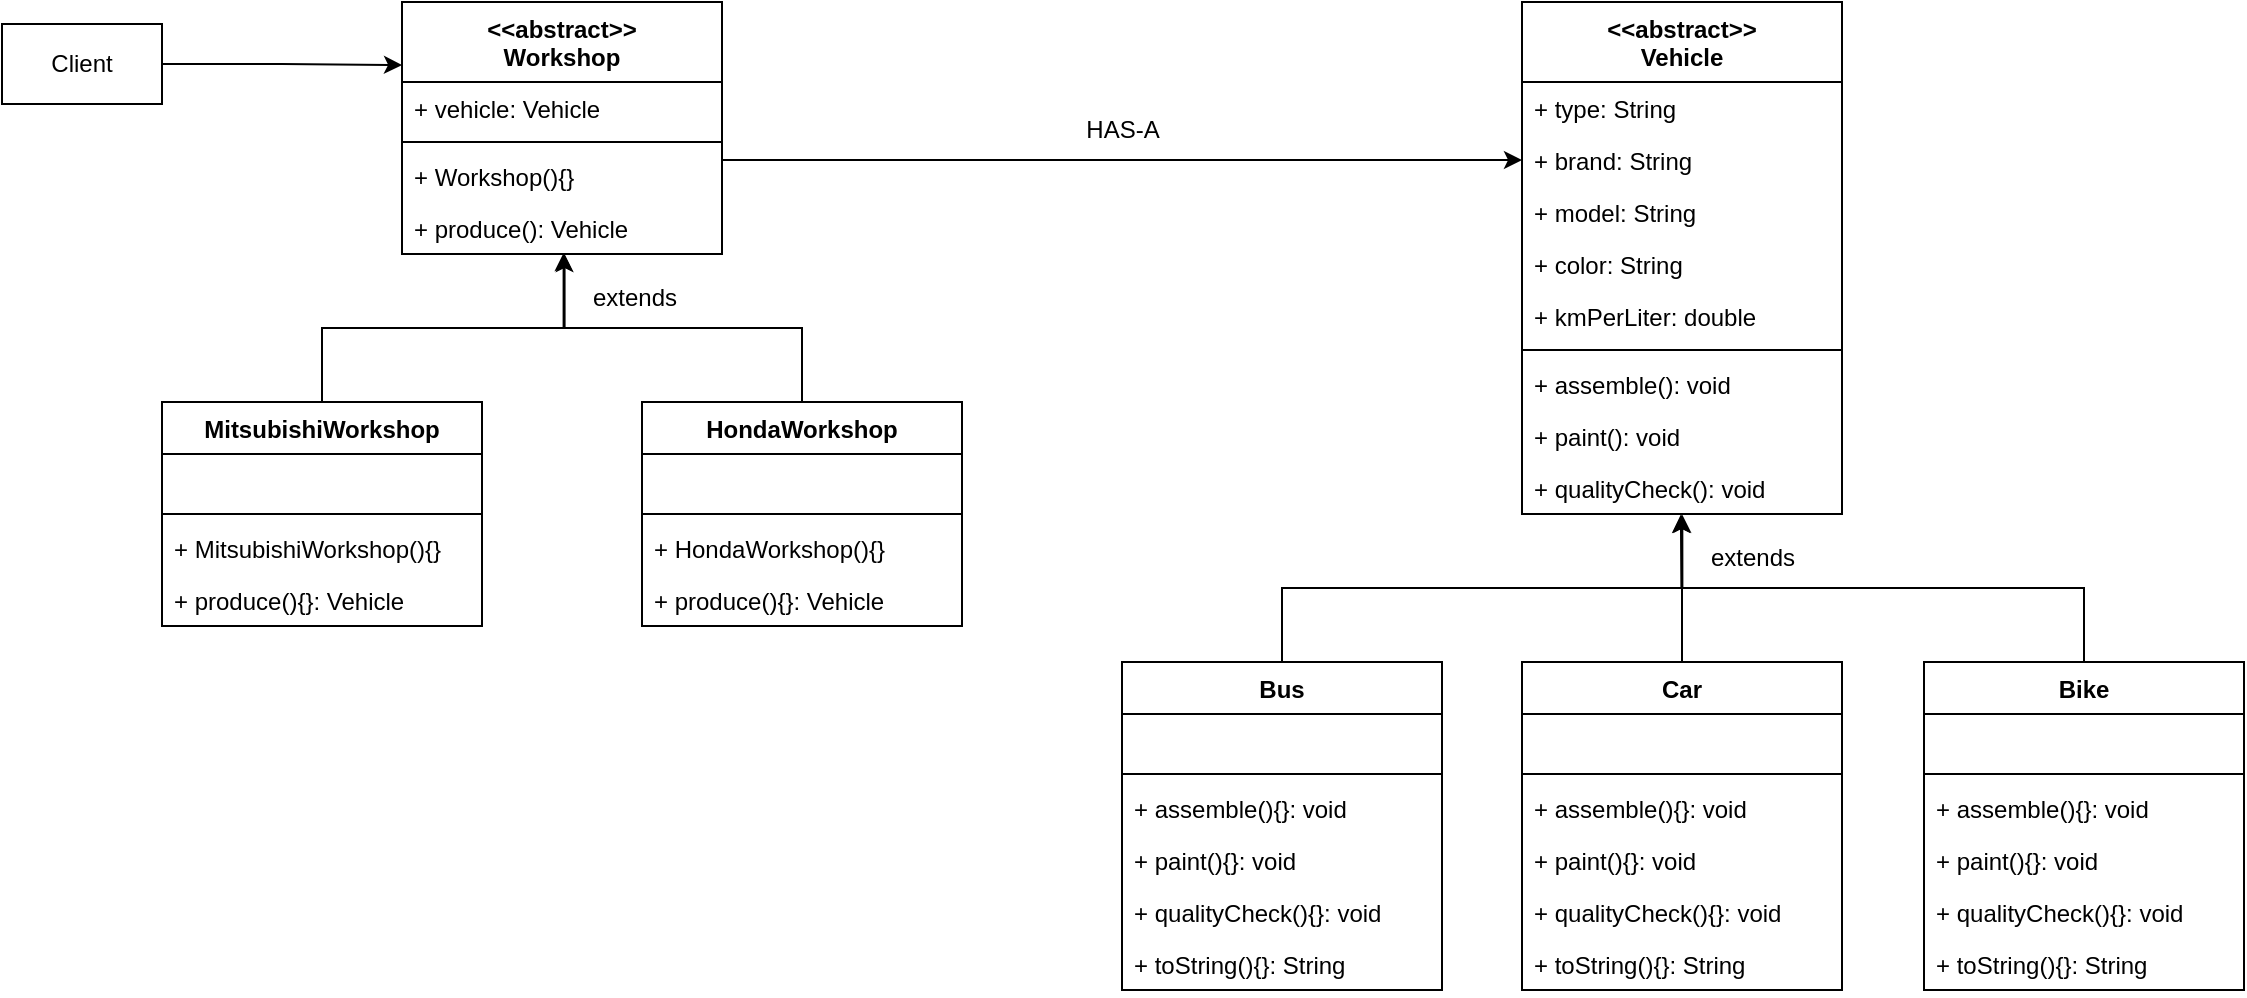 <mxfile version="20.3.0" type="device"><diagram id="hqfvsLocQo7YrHfavT2C" name="Page-1"><mxGraphModel dx="1298" dy="611" grid="1" gridSize="10" guides="1" tooltips="1" connect="1" arrows="1" fold="1" page="1" pageScale="1" pageWidth="827" pageHeight="1169" math="0" shadow="0"><root><mxCell id="0"/><mxCell id="1" parent="0"/><mxCell id="N0wEWyS2tn-5Ig8354my-1" value="&lt;&lt;abstract&gt;&gt;&#10;Vehicle" style="swimlane;fontStyle=1;align=center;verticalAlign=top;childLayout=stackLayout;horizontal=1;startSize=40;horizontalStack=0;resizeParent=1;resizeParentMax=0;resizeLast=0;collapsible=1;marginBottom=0;fillColor=none;" parent="1" vertex="1"><mxGeometry x="800" y="40" width="160" height="256" as="geometry"/></mxCell><mxCell id="N0wEWyS2tn-5Ig8354my-2" value="+ type: String" style="text;fillColor=none;align=left;verticalAlign=top;spacingLeft=4;spacingRight=4;overflow=hidden;rotatable=0;points=[[0,0.5],[1,0.5]];portConstraint=eastwest;" parent="N0wEWyS2tn-5Ig8354my-1" vertex="1"><mxGeometry y="40" width="160" height="26" as="geometry"/></mxCell><mxCell id="N0wEWyS2tn-5Ig8354my-5" value="+ brand: String" style="text;fillColor=none;align=left;verticalAlign=top;spacingLeft=4;spacingRight=4;overflow=hidden;rotatable=0;points=[[0,0.5],[1,0.5]];portConstraint=eastwest;" parent="N0wEWyS2tn-5Ig8354my-1" vertex="1"><mxGeometry y="66" width="160" height="26" as="geometry"/></mxCell><mxCell id="N0wEWyS2tn-5Ig8354my-7" value="+ model: String" style="text;fillColor=none;align=left;verticalAlign=top;spacingLeft=4;spacingRight=4;overflow=hidden;rotatable=0;points=[[0,0.5],[1,0.5]];portConstraint=eastwest;" parent="N0wEWyS2tn-5Ig8354my-1" vertex="1"><mxGeometry y="92" width="160" height="26" as="geometry"/></mxCell><mxCell id="N0wEWyS2tn-5Ig8354my-8" value="+ color: String" style="text;fillColor=none;align=left;verticalAlign=top;spacingLeft=4;spacingRight=4;overflow=hidden;rotatable=0;points=[[0,0.5],[1,0.5]];portConstraint=eastwest;" parent="N0wEWyS2tn-5Ig8354my-1" vertex="1"><mxGeometry y="118" width="160" height="26" as="geometry"/></mxCell><mxCell id="N0wEWyS2tn-5Ig8354my-6" value="+ kmPerLiter: double" style="text;fillColor=none;align=left;verticalAlign=top;spacingLeft=4;spacingRight=4;overflow=hidden;rotatable=0;points=[[0,0.5],[1,0.5]];portConstraint=eastwest;" parent="N0wEWyS2tn-5Ig8354my-1" vertex="1"><mxGeometry y="144" width="160" height="26" as="geometry"/></mxCell><mxCell id="N0wEWyS2tn-5Ig8354my-3" value="" style="line;strokeWidth=1;fillColor=none;align=left;verticalAlign=middle;spacingTop=-1;spacingLeft=3;spacingRight=3;rotatable=0;labelPosition=right;points=[];portConstraint=eastwest;" parent="N0wEWyS2tn-5Ig8354my-1" vertex="1"><mxGeometry y="170" width="160" height="8" as="geometry"/></mxCell><mxCell id="N0wEWyS2tn-5Ig8354my-4" value="+ assemble(): void" style="text;fillColor=none;align=left;verticalAlign=top;spacingLeft=4;spacingRight=4;overflow=hidden;rotatable=0;points=[[0,0.5],[1,0.5]];portConstraint=eastwest;" parent="N0wEWyS2tn-5Ig8354my-1" vertex="1"><mxGeometry y="178" width="160" height="26" as="geometry"/></mxCell><mxCell id="N0wEWyS2tn-5Ig8354my-9" value="+ paint(): void" style="text;fillColor=none;align=left;verticalAlign=top;spacingLeft=4;spacingRight=4;overflow=hidden;rotatable=0;points=[[0,0.5],[1,0.5]];portConstraint=eastwest;" parent="N0wEWyS2tn-5Ig8354my-1" vertex="1"><mxGeometry y="204" width="160" height="26" as="geometry"/></mxCell><mxCell id="N0wEWyS2tn-5Ig8354my-10" value="+ qualityCheck(): void" style="text;fillColor=none;align=left;verticalAlign=top;spacingLeft=4;spacingRight=4;overflow=hidden;rotatable=0;points=[[0,0.5],[1,0.5]];portConstraint=eastwest;" parent="N0wEWyS2tn-5Ig8354my-1" vertex="1"><mxGeometry y="230" width="160" height="26" as="geometry"/></mxCell><mxCell id="BtDDHZOlqkD-pYleMIIU-76" style="edgeStyle=orthogonalEdgeStyle;rounded=0;orthogonalLoop=1;jettySize=auto;html=1;entryX=0;entryY=0.5;entryDx=0;entryDy=0;fillColor=none;" parent="1" source="BtDDHZOlqkD-pYleMIIU-15" target="N0wEWyS2tn-5Ig8354my-5" edge="1"><mxGeometry relative="1" as="geometry"><Array as="points"><mxPoint x="530" y="119"/><mxPoint x="530" y="119"/></Array></mxGeometry></mxCell><mxCell id="BtDDHZOlqkD-pYleMIIU-15" value="&lt;&lt;abstract&gt;&gt;&#10;Workshop" style="swimlane;fontStyle=1;align=center;verticalAlign=top;childLayout=stackLayout;horizontal=1;startSize=40;horizontalStack=0;resizeParent=1;resizeParentMax=0;resizeLast=0;collapsible=1;marginBottom=0;fillColor=none;" parent="1" vertex="1"><mxGeometry x="240" y="40" width="160" height="126" as="geometry"/></mxCell><mxCell id="BtDDHZOlqkD-pYleMIIU-16" value="+ vehicle: Vehicle" style="text;fillColor=none;align=left;verticalAlign=top;spacingLeft=4;spacingRight=4;overflow=hidden;rotatable=0;points=[[0,0.5],[1,0.5]];portConstraint=eastwest;" parent="BtDDHZOlqkD-pYleMIIU-15" vertex="1"><mxGeometry y="40" width="160" height="26" as="geometry"/></mxCell><mxCell id="BtDDHZOlqkD-pYleMIIU-21" value="" style="line;strokeWidth=1;fillColor=none;align=left;verticalAlign=middle;spacingTop=-1;spacingLeft=3;spacingRight=3;rotatable=0;labelPosition=right;points=[];portConstraint=eastwest;" parent="BtDDHZOlqkD-pYleMIIU-15" vertex="1"><mxGeometry y="66" width="160" height="8" as="geometry"/></mxCell><mxCell id="BtDDHZOlqkD-pYleMIIU-22" value="+ Workshop(){}" style="text;fillColor=none;align=left;verticalAlign=top;spacingLeft=4;spacingRight=4;overflow=hidden;rotatable=0;points=[[0,0.5],[1,0.5]];portConstraint=eastwest;" parent="BtDDHZOlqkD-pYleMIIU-15" vertex="1"><mxGeometry y="74" width="160" height="26" as="geometry"/></mxCell><mxCell id="BtDDHZOlqkD-pYleMIIU-23" value="+ produce(): Vehicle" style="text;fillColor=none;align=left;verticalAlign=top;spacingLeft=4;spacingRight=4;overflow=hidden;rotatable=0;points=[[0,0.5],[1,0.5]];portConstraint=eastwest;" parent="BtDDHZOlqkD-pYleMIIU-15" vertex="1"><mxGeometry y="100" width="160" height="26" as="geometry"/></mxCell><mxCell id="BtDDHZOlqkD-pYleMIIU-61" style="edgeStyle=orthogonalEdgeStyle;rounded=0;orthogonalLoop=1;jettySize=auto;html=1;entryX=0.505;entryY=0.979;entryDx=0;entryDy=0;entryPerimeter=0;fillColor=none;" parent="1" source="BtDDHZOlqkD-pYleMIIU-25" target="BtDDHZOlqkD-pYleMIIU-23" edge="1"><mxGeometry relative="1" as="geometry"/></mxCell><mxCell id="BtDDHZOlqkD-pYleMIIU-25" value="MitsubishiWorkshop" style="swimlane;fontStyle=1;align=center;verticalAlign=top;childLayout=stackLayout;horizontal=1;startSize=26;horizontalStack=0;resizeParent=1;resizeParentMax=0;resizeLast=0;collapsible=1;marginBottom=0;fillColor=none;" parent="1" vertex="1"><mxGeometry x="120" y="240" width="160" height="112" as="geometry"/></mxCell><mxCell id="BtDDHZOlqkD-pYleMIIU-26" value=" " style="text;fillColor=none;align=left;verticalAlign=top;spacingLeft=4;spacingRight=4;overflow=hidden;rotatable=0;points=[[0,0.5],[1,0.5]];portConstraint=eastwest;" parent="BtDDHZOlqkD-pYleMIIU-25" vertex="1"><mxGeometry y="26" width="160" height="26" as="geometry"/></mxCell><mxCell id="BtDDHZOlqkD-pYleMIIU-27" value="" style="line;strokeWidth=1;fillColor=none;align=left;verticalAlign=middle;spacingTop=-1;spacingLeft=3;spacingRight=3;rotatable=0;labelPosition=right;points=[];portConstraint=eastwest;" parent="BtDDHZOlqkD-pYleMIIU-25" vertex="1"><mxGeometry y="52" width="160" height="8" as="geometry"/></mxCell><mxCell id="BtDDHZOlqkD-pYleMIIU-28" value="+ MitsubishiWorkshop(){}" style="text;fillColor=none;align=left;verticalAlign=top;spacingLeft=4;spacingRight=4;overflow=hidden;rotatable=0;points=[[0,0.5],[1,0.5]];portConstraint=eastwest;" parent="BtDDHZOlqkD-pYleMIIU-25" vertex="1"><mxGeometry y="60" width="160" height="26" as="geometry"/></mxCell><mxCell id="BtDDHZOlqkD-pYleMIIU-29" value="+ produce(){}: Vehicle" style="text;fillColor=none;align=left;verticalAlign=top;spacingLeft=4;spacingRight=4;overflow=hidden;rotatable=0;points=[[0,0.5],[1,0.5]];portConstraint=eastwest;" parent="BtDDHZOlqkD-pYleMIIU-25" vertex="1"><mxGeometry y="86" width="160" height="26" as="geometry"/></mxCell><mxCell id="BtDDHZOlqkD-pYleMIIU-64" style="edgeStyle=orthogonalEdgeStyle;rounded=0;orthogonalLoop=1;jettySize=auto;html=1;entryX=0.508;entryY=1;entryDx=0;entryDy=0;entryPerimeter=0;fillColor=none;" parent="1" source="BtDDHZOlqkD-pYleMIIU-35" target="BtDDHZOlqkD-pYleMIIU-23" edge="1"><mxGeometry relative="1" as="geometry"/></mxCell><mxCell id="BtDDHZOlqkD-pYleMIIU-35" value="HondaWorkshop" style="swimlane;fontStyle=1;align=center;verticalAlign=top;childLayout=stackLayout;horizontal=1;startSize=26;horizontalStack=0;resizeParent=1;resizeParentMax=0;resizeLast=0;collapsible=1;marginBottom=0;fillColor=none;" parent="1" vertex="1"><mxGeometry x="360" y="240" width="160" height="112" as="geometry"/></mxCell><mxCell id="BtDDHZOlqkD-pYleMIIU-36" value=" " style="text;fillColor=none;align=left;verticalAlign=top;spacingLeft=4;spacingRight=4;overflow=hidden;rotatable=0;points=[[0,0.5],[1,0.5]];portConstraint=eastwest;" parent="BtDDHZOlqkD-pYleMIIU-35" vertex="1"><mxGeometry y="26" width="160" height="26" as="geometry"/></mxCell><mxCell id="BtDDHZOlqkD-pYleMIIU-37" value="" style="line;strokeWidth=1;fillColor=none;align=left;verticalAlign=middle;spacingTop=-1;spacingLeft=3;spacingRight=3;rotatable=0;labelPosition=right;points=[];portConstraint=eastwest;" parent="BtDDHZOlqkD-pYleMIIU-35" vertex="1"><mxGeometry y="52" width="160" height="8" as="geometry"/></mxCell><mxCell id="BtDDHZOlqkD-pYleMIIU-38" value="+ HondaWorkshop(){}" style="text;fillColor=none;align=left;verticalAlign=top;spacingLeft=4;spacingRight=4;overflow=hidden;rotatable=0;points=[[0,0.5],[1,0.5]];portConstraint=eastwest;" parent="BtDDHZOlqkD-pYleMIIU-35" vertex="1"><mxGeometry y="60" width="160" height="26" as="geometry"/></mxCell><mxCell id="BtDDHZOlqkD-pYleMIIU-39" value="+ produce(){}: Vehicle" style="text;fillColor=none;align=left;verticalAlign=top;spacingLeft=4;spacingRight=4;overflow=hidden;rotatable=0;points=[[0,0.5],[1,0.5]];portConstraint=eastwest;" parent="BtDDHZOlqkD-pYleMIIU-35" vertex="1"><mxGeometry y="86" width="160" height="26" as="geometry"/></mxCell><mxCell id="BtDDHZOlqkD-pYleMIIU-83" style="edgeStyle=orthogonalEdgeStyle;rounded=0;orthogonalLoop=1;jettySize=auto;html=1;entryX=0.498;entryY=1.013;entryDx=0;entryDy=0;entryPerimeter=0;fillColor=none;" parent="1" source="BtDDHZOlqkD-pYleMIIU-40" target="N0wEWyS2tn-5Ig8354my-10" edge="1"><mxGeometry relative="1" as="geometry"/></mxCell><mxCell id="BtDDHZOlqkD-pYleMIIU-40" value="Bus" style="swimlane;fontStyle=1;align=center;verticalAlign=top;childLayout=stackLayout;horizontal=1;startSize=26;horizontalStack=0;resizeParent=1;resizeParentMax=0;resizeLast=0;collapsible=1;marginBottom=0;fillColor=none;" parent="1" vertex="1"><mxGeometry x="600" y="370" width="160" height="164" as="geometry"/></mxCell><mxCell id="BtDDHZOlqkD-pYleMIIU-41" value=" " style="text;fillColor=none;align=left;verticalAlign=top;spacingLeft=4;spacingRight=4;overflow=hidden;rotatable=0;points=[[0,0.5],[1,0.5]];portConstraint=eastwest;" parent="BtDDHZOlqkD-pYleMIIU-40" vertex="1"><mxGeometry y="26" width="160" height="26" as="geometry"/></mxCell><mxCell id="BtDDHZOlqkD-pYleMIIU-42" value="" style="line;strokeWidth=1;fillColor=none;align=left;verticalAlign=middle;spacingTop=-1;spacingLeft=3;spacingRight=3;rotatable=0;labelPosition=right;points=[];portConstraint=eastwest;" parent="BtDDHZOlqkD-pYleMIIU-40" vertex="1"><mxGeometry y="52" width="160" height="8" as="geometry"/></mxCell><mxCell id="BtDDHZOlqkD-pYleMIIU-43" value="+ assemble(){}: void" style="text;fillColor=none;align=left;verticalAlign=top;spacingLeft=4;spacingRight=4;overflow=hidden;rotatable=0;points=[[0,0.5],[1,0.5]];portConstraint=eastwest;" parent="BtDDHZOlqkD-pYleMIIU-40" vertex="1"><mxGeometry y="60" width="160" height="26" as="geometry"/></mxCell><mxCell id="BtDDHZOlqkD-pYleMIIU-44" value="+ paint(){}: void" style="text;fillColor=none;align=left;verticalAlign=top;spacingLeft=4;spacingRight=4;overflow=hidden;rotatable=0;points=[[0,0.5],[1,0.5]];portConstraint=eastwest;" parent="BtDDHZOlqkD-pYleMIIU-40" vertex="1"><mxGeometry y="86" width="160" height="26" as="geometry"/></mxCell><mxCell id="BtDDHZOlqkD-pYleMIIU-45" value="+ qualityCheck(){}: void" style="text;fillColor=none;align=left;verticalAlign=top;spacingLeft=4;spacingRight=4;overflow=hidden;rotatable=0;points=[[0,0.5],[1,0.5]];portConstraint=eastwest;" parent="BtDDHZOlqkD-pYleMIIU-40" vertex="1"><mxGeometry y="112" width="160" height="26" as="geometry"/></mxCell><mxCell id="BtDDHZOlqkD-pYleMIIU-46" value="+ toString(){}: String" style="text;fillColor=none;align=left;verticalAlign=top;spacingLeft=4;spacingRight=4;overflow=hidden;rotatable=0;points=[[0,0.5],[1,0.5]];portConstraint=eastwest;" parent="BtDDHZOlqkD-pYleMIIU-40" vertex="1"><mxGeometry y="138" width="160" height="26" as="geometry"/></mxCell><mxCell id="BtDDHZOlqkD-pYleMIIU-84" style="edgeStyle=orthogonalEdgeStyle;rounded=0;orthogonalLoop=1;jettySize=auto;html=1;entryX=0.496;entryY=1.013;entryDx=0;entryDy=0;entryPerimeter=0;fillColor=none;" parent="1" source="BtDDHZOlqkD-pYleMIIU-47" target="N0wEWyS2tn-5Ig8354my-10" edge="1"><mxGeometry relative="1" as="geometry"/></mxCell><mxCell id="BtDDHZOlqkD-pYleMIIU-47" value="Car" style="swimlane;fontStyle=1;align=center;verticalAlign=top;childLayout=stackLayout;horizontal=1;startSize=26;horizontalStack=0;resizeParent=1;resizeParentMax=0;resizeLast=0;collapsible=1;marginBottom=0;fillColor=none;" parent="1" vertex="1"><mxGeometry x="800" y="370" width="160" height="164" as="geometry"/></mxCell><mxCell id="BtDDHZOlqkD-pYleMIIU-48" value=" " style="text;fillColor=none;align=left;verticalAlign=top;spacingLeft=4;spacingRight=4;overflow=hidden;rotatable=0;points=[[0,0.5],[1,0.5]];portConstraint=eastwest;" parent="BtDDHZOlqkD-pYleMIIU-47" vertex="1"><mxGeometry y="26" width="160" height="26" as="geometry"/></mxCell><mxCell id="BtDDHZOlqkD-pYleMIIU-49" value="" style="line;strokeWidth=1;fillColor=none;align=left;verticalAlign=middle;spacingTop=-1;spacingLeft=3;spacingRight=3;rotatable=0;labelPosition=right;points=[];portConstraint=eastwest;" parent="BtDDHZOlqkD-pYleMIIU-47" vertex="1"><mxGeometry y="52" width="160" height="8" as="geometry"/></mxCell><mxCell id="BtDDHZOlqkD-pYleMIIU-50" value="+ assemble(){}: void" style="text;fillColor=none;align=left;verticalAlign=top;spacingLeft=4;spacingRight=4;overflow=hidden;rotatable=0;points=[[0,0.5],[1,0.5]];portConstraint=eastwest;" parent="BtDDHZOlqkD-pYleMIIU-47" vertex="1"><mxGeometry y="60" width="160" height="26" as="geometry"/></mxCell><mxCell id="BtDDHZOlqkD-pYleMIIU-51" value="+ paint(){}: void" style="text;fillColor=none;align=left;verticalAlign=top;spacingLeft=4;spacingRight=4;overflow=hidden;rotatable=0;points=[[0,0.5],[1,0.5]];portConstraint=eastwest;" parent="BtDDHZOlqkD-pYleMIIU-47" vertex="1"><mxGeometry y="86" width="160" height="26" as="geometry"/></mxCell><mxCell id="BtDDHZOlqkD-pYleMIIU-52" value="+ qualityCheck(){}: void" style="text;fillColor=none;align=left;verticalAlign=top;spacingLeft=4;spacingRight=4;overflow=hidden;rotatable=0;points=[[0,0.5],[1,0.5]];portConstraint=eastwest;" parent="BtDDHZOlqkD-pYleMIIU-47" vertex="1"><mxGeometry y="112" width="160" height="26" as="geometry"/></mxCell><mxCell id="BtDDHZOlqkD-pYleMIIU-53" value="+ toString(){}: String" style="text;fillColor=none;align=left;verticalAlign=top;spacingLeft=4;spacingRight=4;overflow=hidden;rotatable=0;points=[[0,0.5],[1,0.5]];portConstraint=eastwest;" parent="BtDDHZOlqkD-pYleMIIU-47" vertex="1"><mxGeometry y="138" width="160" height="26" as="geometry"/></mxCell><mxCell id="BtDDHZOlqkD-pYleMIIU-91" style="edgeStyle=orthogonalEdgeStyle;rounded=0;orthogonalLoop=1;jettySize=auto;html=1;entryX=0.501;entryY=1.013;entryDx=0;entryDy=0;entryPerimeter=0;fillColor=none;" parent="1" source="BtDDHZOlqkD-pYleMIIU-54" target="N0wEWyS2tn-5Ig8354my-10" edge="1"><mxGeometry relative="1" as="geometry"/></mxCell><mxCell id="BtDDHZOlqkD-pYleMIIU-54" value="Bike" style="swimlane;fontStyle=1;align=center;verticalAlign=top;childLayout=stackLayout;horizontal=1;startSize=26;horizontalStack=0;resizeParent=1;resizeParentMax=0;resizeLast=0;collapsible=1;marginBottom=0;fillColor=none;" parent="1" vertex="1"><mxGeometry x="1001" y="370" width="160" height="164" as="geometry"/></mxCell><mxCell id="BtDDHZOlqkD-pYleMIIU-55" value=" " style="text;fillColor=none;align=left;verticalAlign=top;spacingLeft=4;spacingRight=4;overflow=hidden;rotatable=0;points=[[0,0.5],[1,0.5]];portConstraint=eastwest;" parent="BtDDHZOlqkD-pYleMIIU-54" vertex="1"><mxGeometry y="26" width="160" height="26" as="geometry"/></mxCell><mxCell id="BtDDHZOlqkD-pYleMIIU-56" value="" style="line;strokeWidth=1;fillColor=none;align=left;verticalAlign=middle;spacingTop=-1;spacingLeft=3;spacingRight=3;rotatable=0;labelPosition=right;points=[];portConstraint=eastwest;" parent="BtDDHZOlqkD-pYleMIIU-54" vertex="1"><mxGeometry y="52" width="160" height="8" as="geometry"/></mxCell><mxCell id="BtDDHZOlqkD-pYleMIIU-57" value="+ assemble(){}: void" style="text;fillColor=none;align=left;verticalAlign=top;spacingLeft=4;spacingRight=4;overflow=hidden;rotatable=0;points=[[0,0.5],[1,0.5]];portConstraint=eastwest;" parent="BtDDHZOlqkD-pYleMIIU-54" vertex="1"><mxGeometry y="60" width="160" height="26" as="geometry"/></mxCell><mxCell id="BtDDHZOlqkD-pYleMIIU-58" value="+ paint(){}: void" style="text;fillColor=none;align=left;verticalAlign=top;spacingLeft=4;spacingRight=4;overflow=hidden;rotatable=0;points=[[0,0.5],[1,0.5]];portConstraint=eastwest;" parent="BtDDHZOlqkD-pYleMIIU-54" vertex="1"><mxGeometry y="86" width="160" height="26" as="geometry"/></mxCell><mxCell id="BtDDHZOlqkD-pYleMIIU-59" value="+ qualityCheck(){}: void" style="text;fillColor=none;align=left;verticalAlign=top;spacingLeft=4;spacingRight=4;overflow=hidden;rotatable=0;points=[[0,0.5],[1,0.5]];portConstraint=eastwest;" parent="BtDDHZOlqkD-pYleMIIU-54" vertex="1"><mxGeometry y="112" width="160" height="26" as="geometry"/></mxCell><mxCell id="BtDDHZOlqkD-pYleMIIU-60" value="+ toString(){}: String" style="text;fillColor=none;align=left;verticalAlign=top;spacingLeft=4;spacingRight=4;overflow=hidden;rotatable=0;points=[[0,0.5],[1,0.5]];portConstraint=eastwest;" parent="BtDDHZOlqkD-pYleMIIU-54" vertex="1"><mxGeometry y="138" width="160" height="26" as="geometry"/></mxCell><mxCell id="BtDDHZOlqkD-pYleMIIU-72" value="extends" style="text;html=1;align=center;verticalAlign=middle;resizable=0;points=[];autosize=1;fillColor=none;" parent="1" vertex="1"><mxGeometry x="880" y="303" width="70" height="30" as="geometry"/></mxCell><mxCell id="BtDDHZOlqkD-pYleMIIU-73" value="extends" style="text;html=1;align=center;verticalAlign=middle;resizable=0;points=[];autosize=1;fillColor=none;" parent="1" vertex="1"><mxGeometry x="321" y="173" width="70" height="30" as="geometry"/></mxCell><mxCell id="BtDDHZOlqkD-pYleMIIU-77" value="HAS-A" style="text;html=1;align=center;verticalAlign=middle;resizable=0;points=[];autosize=1;fillColor=none;" parent="1" vertex="1"><mxGeometry x="570" y="89" width="60" height="30" as="geometry"/></mxCell><mxCell id="FTlrB5bRMKcHjTgV9jcZ-2" style="edgeStyle=orthogonalEdgeStyle;rounded=0;orthogonalLoop=1;jettySize=auto;html=1;entryX=0;entryY=0.25;entryDx=0;entryDy=0;fillColor=none;" parent="1" source="FTlrB5bRMKcHjTgV9jcZ-1" target="BtDDHZOlqkD-pYleMIIU-15" edge="1"><mxGeometry relative="1" as="geometry"/></mxCell><mxCell id="FTlrB5bRMKcHjTgV9jcZ-1" value="Client" style="whiteSpace=wrap;html=1;fillColor=none;" parent="1" vertex="1"><mxGeometry x="40" y="51" width="80" height="40" as="geometry"/></mxCell></root></mxGraphModel></diagram></mxfile>